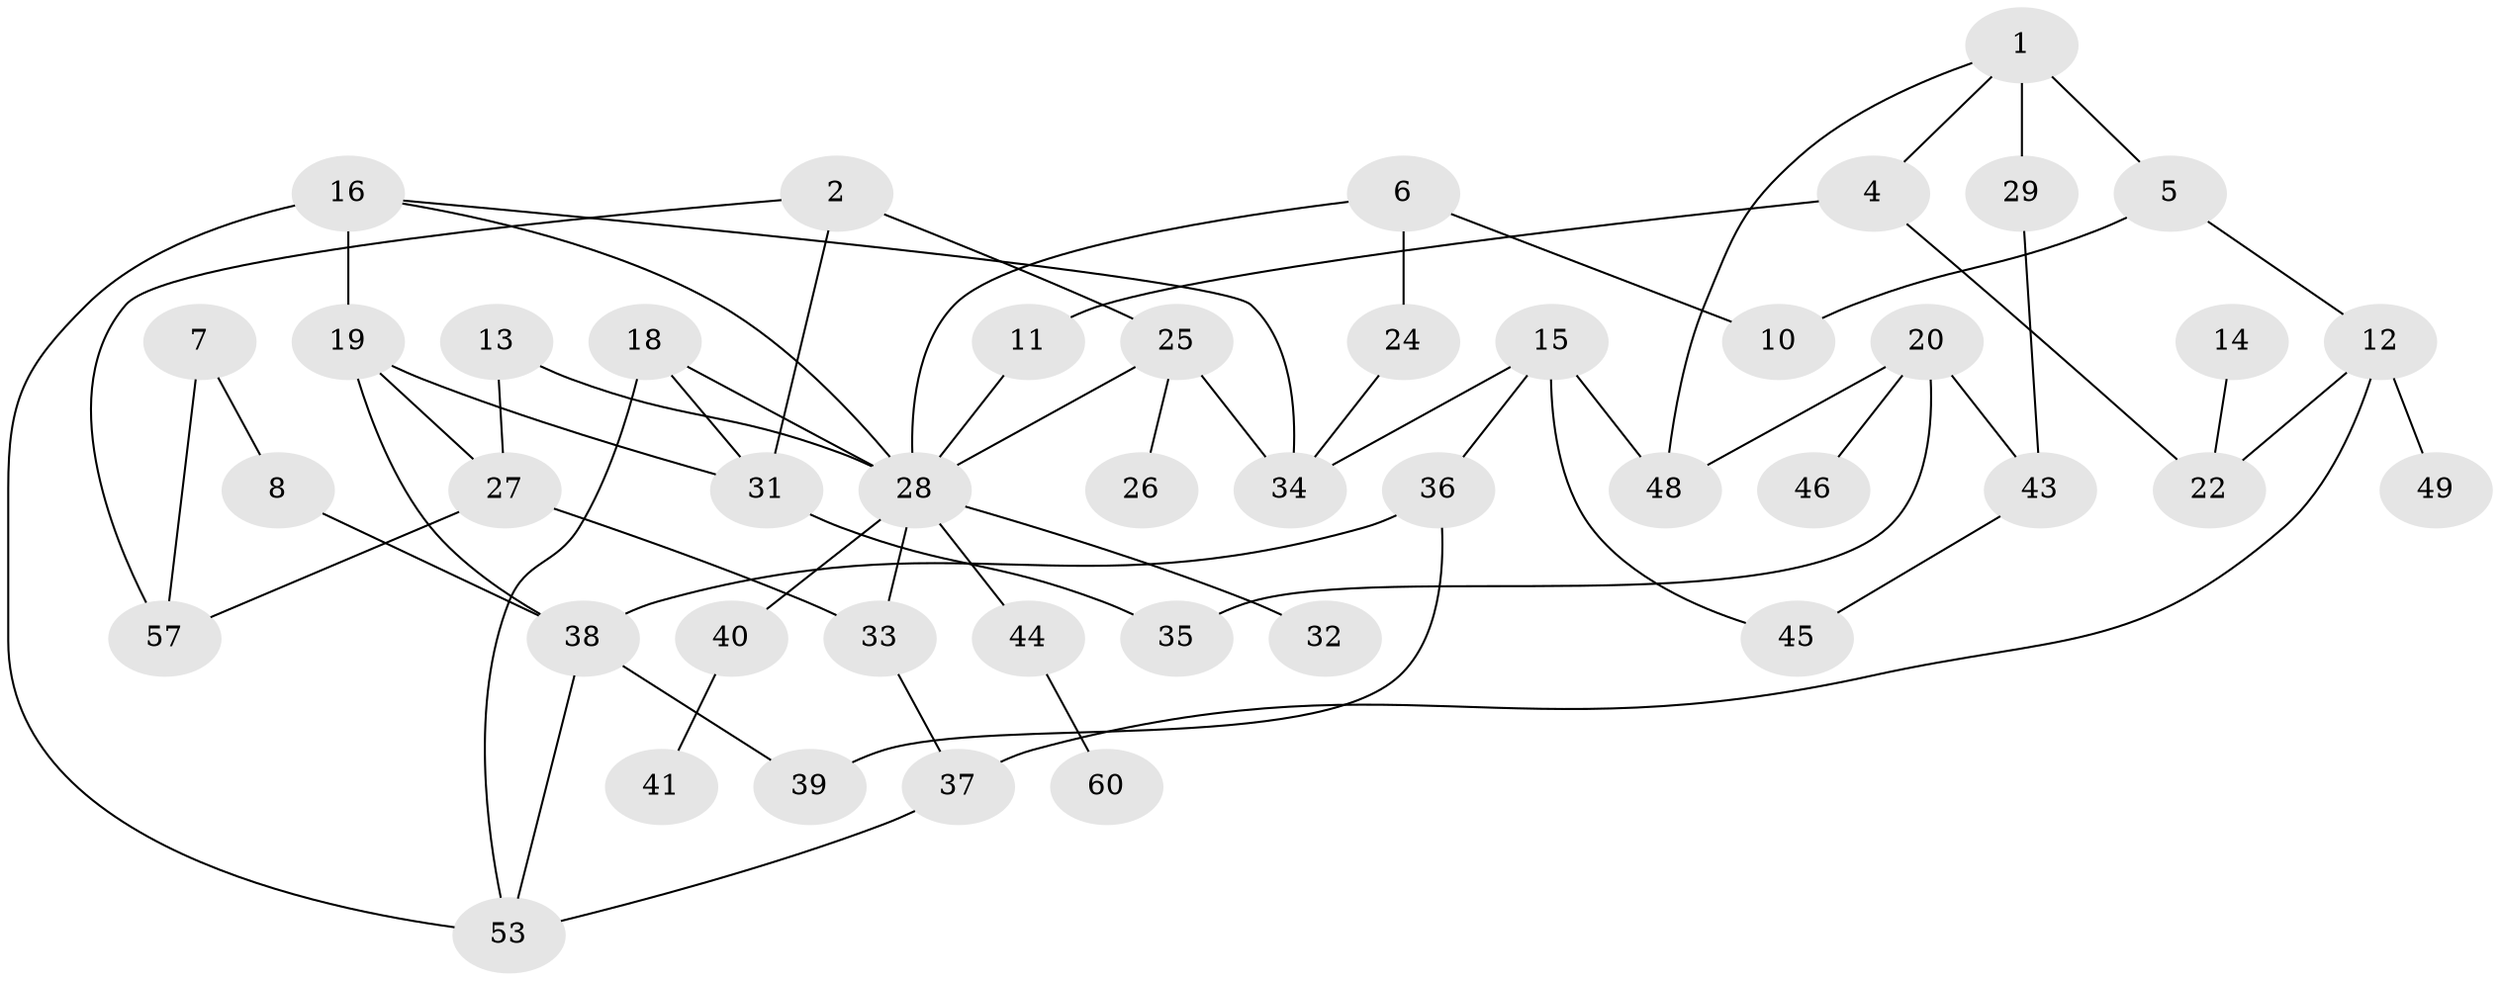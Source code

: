 // original degree distribution, {1: 0.26666666666666666, 3: 0.225, 2: 0.21666666666666667, 0: 0.125, 4: 0.10833333333333334, 5: 0.058333333333333334}
// Generated by graph-tools (version 1.1) at 2025/33/03/09/25 02:33:24]
// undirected, 44 vertices, 63 edges
graph export_dot {
graph [start="1"]
  node [color=gray90,style=filled];
  1;
  2;
  4;
  5;
  6;
  7;
  8;
  10;
  11;
  12;
  13;
  14;
  15;
  16;
  18;
  19;
  20;
  22;
  24;
  25;
  26;
  27;
  28;
  29;
  31;
  32;
  33;
  34;
  35;
  36;
  37;
  38;
  39;
  40;
  41;
  43;
  44;
  45;
  46;
  48;
  49;
  53;
  57;
  60;
  1 -- 4 [weight=1.0];
  1 -- 5 [weight=2.0];
  1 -- 29 [weight=1.0];
  1 -- 48 [weight=1.0];
  2 -- 25 [weight=1.0];
  2 -- 31 [weight=2.0];
  2 -- 57 [weight=1.0];
  4 -- 11 [weight=1.0];
  4 -- 22 [weight=1.0];
  5 -- 10 [weight=1.0];
  5 -- 12 [weight=1.0];
  6 -- 10 [weight=1.0];
  6 -- 24 [weight=1.0];
  6 -- 28 [weight=1.0];
  7 -- 8 [weight=1.0];
  7 -- 57 [weight=1.0];
  8 -- 38 [weight=1.0];
  11 -- 28 [weight=1.0];
  12 -- 22 [weight=1.0];
  12 -- 37 [weight=1.0];
  12 -- 49 [weight=1.0];
  13 -- 27 [weight=1.0];
  13 -- 28 [weight=1.0];
  14 -- 22 [weight=1.0];
  15 -- 34 [weight=2.0];
  15 -- 36 [weight=1.0];
  15 -- 45 [weight=1.0];
  15 -- 48 [weight=1.0];
  16 -- 19 [weight=1.0];
  16 -- 28 [weight=1.0];
  16 -- 34 [weight=1.0];
  16 -- 53 [weight=2.0];
  18 -- 28 [weight=1.0];
  18 -- 31 [weight=1.0];
  18 -- 53 [weight=1.0];
  19 -- 27 [weight=1.0];
  19 -- 31 [weight=1.0];
  19 -- 38 [weight=2.0];
  20 -- 35 [weight=1.0];
  20 -- 43 [weight=1.0];
  20 -- 46 [weight=1.0];
  20 -- 48 [weight=1.0];
  24 -- 34 [weight=1.0];
  25 -- 26 [weight=1.0];
  25 -- 28 [weight=1.0];
  25 -- 34 [weight=1.0];
  27 -- 33 [weight=1.0];
  27 -- 57 [weight=1.0];
  28 -- 32 [weight=1.0];
  28 -- 33 [weight=1.0];
  28 -- 40 [weight=1.0];
  28 -- 44 [weight=1.0];
  29 -- 43 [weight=1.0];
  31 -- 35 [weight=1.0];
  33 -- 37 [weight=2.0];
  36 -- 38 [weight=1.0];
  36 -- 39 [weight=2.0];
  37 -- 53 [weight=1.0];
  38 -- 39 [weight=1.0];
  38 -- 53 [weight=2.0];
  40 -- 41 [weight=1.0];
  43 -- 45 [weight=1.0];
  44 -- 60 [weight=1.0];
}
